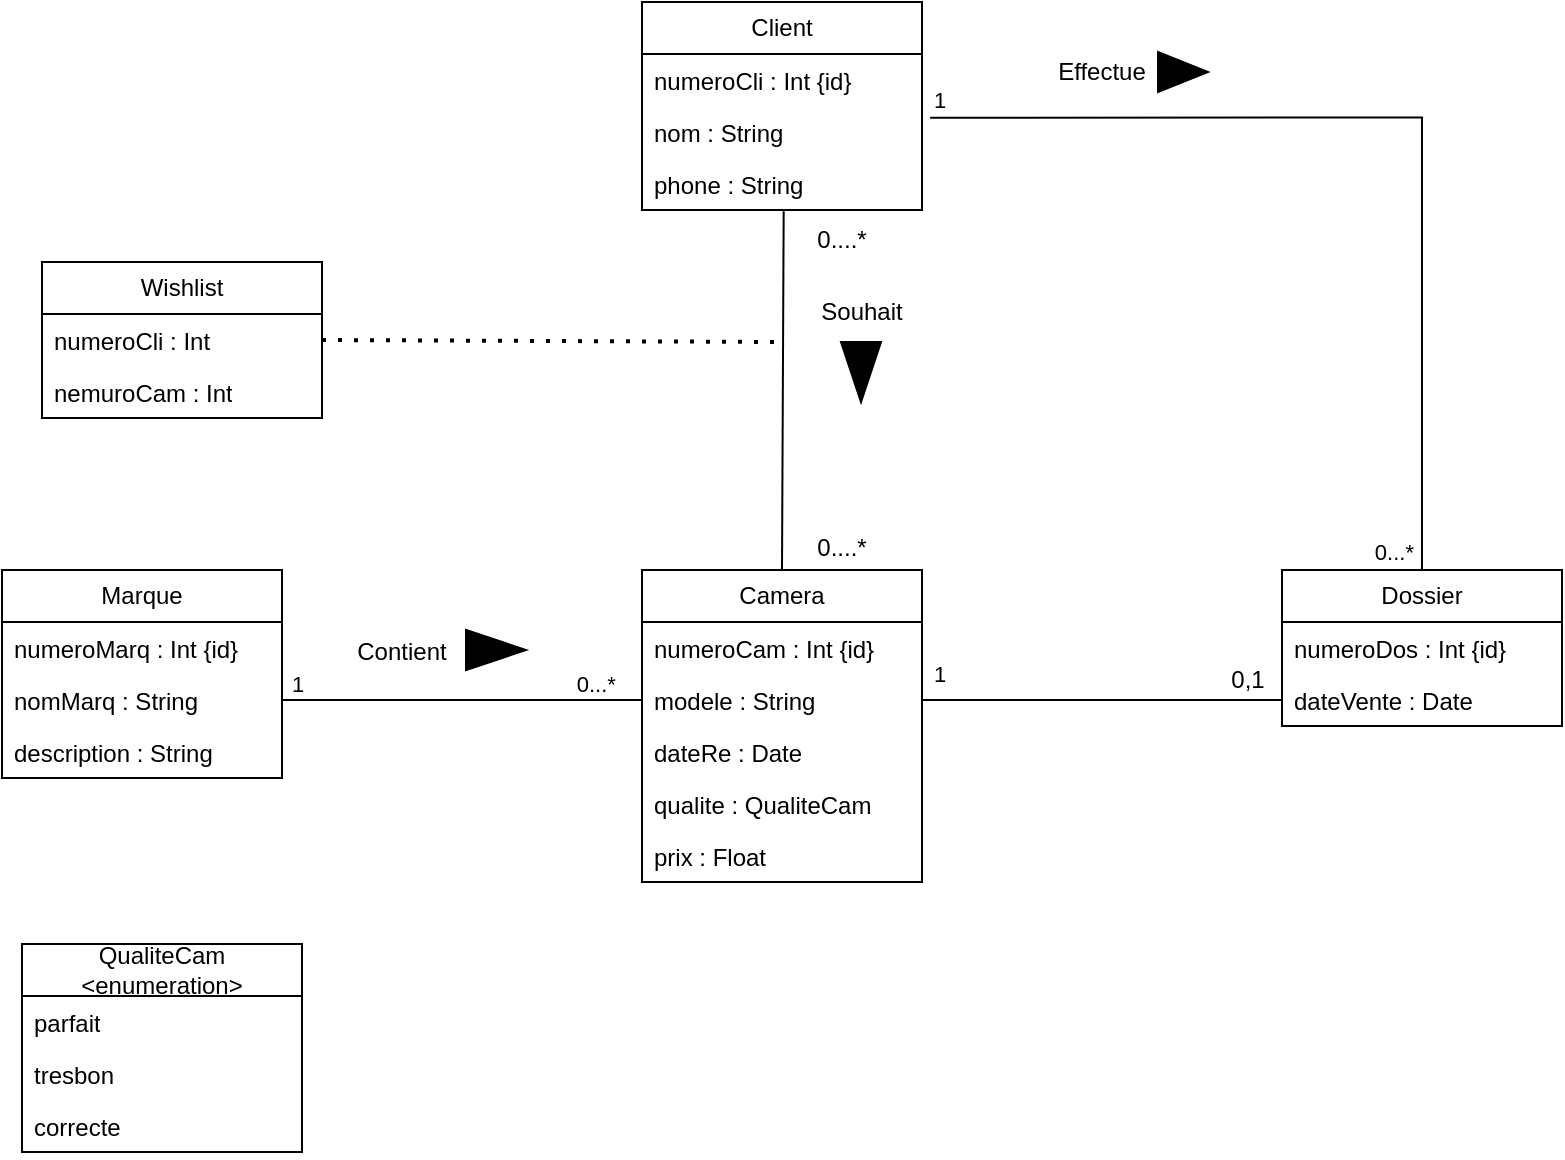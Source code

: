 <mxfile version="24.1.0" type="device">
  <diagram id="C5RBs43oDa-KdzZeNtuy" name="Page-1">
    <mxGraphModel dx="1034" dy="493" grid="1" gridSize="10" guides="1" tooltips="1" connect="1" arrows="1" fold="1" page="1" pageScale="1" pageWidth="827" pageHeight="1169" math="0" shadow="0">
      <root>
        <mxCell id="WIyWlLk6GJQsqaUBKTNV-0" />
        <mxCell id="WIyWlLk6GJQsqaUBKTNV-1" parent="WIyWlLk6GJQsqaUBKTNV-0" />
        <mxCell id="jLOvkWG2PqLjVk2SFlRB-3" value="Camera" style="swimlane;fontStyle=0;childLayout=stackLayout;horizontal=1;startSize=26;fillColor=none;horizontalStack=0;resizeParent=1;resizeParentMax=0;resizeLast=0;collapsible=1;marginBottom=0;whiteSpace=wrap;html=1;" parent="WIyWlLk6GJQsqaUBKTNV-1" vertex="1">
          <mxGeometry x="320" y="294" width="140" height="156" as="geometry">
            <mxRectangle x="-386" y="48" width="78" height="26" as="alternateBounds" />
          </mxGeometry>
        </mxCell>
        <mxCell id="jLOvkWG2PqLjVk2SFlRB-4" value="numeroCam : Int {id}" style="text;strokeColor=none;fillColor=none;align=left;verticalAlign=top;spacingLeft=4;spacingRight=4;overflow=hidden;rotatable=0;points=[[0,0.5],[1,0.5]];portConstraint=eastwest;whiteSpace=wrap;html=1;" parent="jLOvkWG2PqLjVk2SFlRB-3" vertex="1">
          <mxGeometry y="26" width="140" height="26" as="geometry" />
        </mxCell>
        <mxCell id="jLOvkWG2PqLjVk2SFlRB-6" value="modele : String&lt;div&gt;&lt;br&gt;&lt;/div&gt;" style="text;strokeColor=none;fillColor=none;align=left;verticalAlign=top;spacingLeft=4;spacingRight=4;overflow=hidden;rotatable=0;points=[[0,0.5],[1,0.5]];portConstraint=eastwest;whiteSpace=wrap;html=1;" parent="jLOvkWG2PqLjVk2SFlRB-3" vertex="1">
          <mxGeometry y="52" width="140" height="26" as="geometry" />
        </mxCell>
        <mxCell id="jLOvkWG2PqLjVk2SFlRB-29" value="dateRe : Date" style="text;strokeColor=none;fillColor=none;align=left;verticalAlign=top;spacingLeft=4;spacingRight=4;overflow=hidden;rotatable=0;points=[[0,0.5],[1,0.5]];portConstraint=eastwest;whiteSpace=wrap;html=1;" parent="jLOvkWG2PqLjVk2SFlRB-3" vertex="1">
          <mxGeometry y="78" width="140" height="26" as="geometry" />
        </mxCell>
        <mxCell id="jLOvkWG2PqLjVk2SFlRB-30" value="qualite : QualiteCam" style="text;strokeColor=none;fillColor=none;align=left;verticalAlign=top;spacingLeft=4;spacingRight=4;overflow=hidden;rotatable=0;points=[[0,0.5],[1,0.5]];portConstraint=eastwest;whiteSpace=wrap;html=1;" parent="jLOvkWG2PqLjVk2SFlRB-3" vertex="1">
          <mxGeometry y="104" width="140" height="26" as="geometry" />
        </mxCell>
        <mxCell id="jLOvkWG2PqLjVk2SFlRB-31" value="prix : Float" style="text;strokeColor=none;fillColor=none;align=left;verticalAlign=top;spacingLeft=4;spacingRight=4;overflow=hidden;rotatable=0;points=[[0,0.5],[1,0.5]];portConstraint=eastwest;whiteSpace=wrap;html=1;" parent="jLOvkWG2PqLjVk2SFlRB-3" vertex="1">
          <mxGeometry y="130" width="140" height="26" as="geometry" />
        </mxCell>
        <mxCell id="jLOvkWG2PqLjVk2SFlRB-7" value="Marque" style="swimlane;fontStyle=0;childLayout=stackLayout;horizontal=1;startSize=26;fillColor=none;horizontalStack=0;resizeParent=1;resizeParentMax=0;resizeLast=0;collapsible=1;marginBottom=0;whiteSpace=wrap;html=1;" parent="WIyWlLk6GJQsqaUBKTNV-1" vertex="1">
          <mxGeometry y="294" width="140" height="104" as="geometry" />
        </mxCell>
        <mxCell id="jLOvkWG2PqLjVk2SFlRB-8" value="numeroMarq : Int {id}" style="text;strokeColor=none;fillColor=none;align=left;verticalAlign=top;spacingLeft=4;spacingRight=4;overflow=hidden;rotatable=0;points=[[0,0.5],[1,0.5]];portConstraint=eastwest;whiteSpace=wrap;html=1;" parent="jLOvkWG2PqLjVk2SFlRB-7" vertex="1">
          <mxGeometry y="26" width="140" height="26" as="geometry" />
        </mxCell>
        <mxCell id="jLOvkWG2PqLjVk2SFlRB-9" value="nomMarq : String" style="text;strokeColor=none;fillColor=none;align=left;verticalAlign=top;spacingLeft=4;spacingRight=4;overflow=hidden;rotatable=0;points=[[0,0.5],[1,0.5]];portConstraint=eastwest;whiteSpace=wrap;html=1;" parent="jLOvkWG2PqLjVk2SFlRB-7" vertex="1">
          <mxGeometry y="52" width="140" height="26" as="geometry" />
        </mxCell>
        <mxCell id="jLOvkWG2PqLjVk2SFlRB-10" value="description : String" style="text;strokeColor=none;fillColor=none;align=left;verticalAlign=top;spacingLeft=4;spacingRight=4;overflow=hidden;rotatable=0;points=[[0,0.5],[1,0.5]];portConstraint=eastwest;whiteSpace=wrap;html=1;" parent="jLOvkWG2PqLjVk2SFlRB-7" vertex="1">
          <mxGeometry y="78" width="140" height="26" as="geometry" />
        </mxCell>
        <mxCell id="jLOvkWG2PqLjVk2SFlRB-11" value="Client" style="swimlane;fontStyle=0;childLayout=stackLayout;horizontal=1;startSize=26;fillColor=none;horizontalStack=0;resizeParent=1;resizeParentMax=0;resizeLast=0;collapsible=1;marginBottom=0;whiteSpace=wrap;html=1;" parent="WIyWlLk6GJQsqaUBKTNV-1" vertex="1">
          <mxGeometry x="320" y="10" width="140" height="104" as="geometry" />
        </mxCell>
        <mxCell id="jLOvkWG2PqLjVk2SFlRB-12" value="numeroCli : Int {id}" style="text;strokeColor=none;fillColor=none;align=left;verticalAlign=top;spacingLeft=4;spacingRight=4;overflow=hidden;rotatable=0;points=[[0,0.5],[1,0.5]];portConstraint=eastwest;whiteSpace=wrap;html=1;" parent="jLOvkWG2PqLjVk2SFlRB-11" vertex="1">
          <mxGeometry y="26" width="140" height="26" as="geometry" />
        </mxCell>
        <mxCell id="jLOvkWG2PqLjVk2SFlRB-13" value="nom : String" style="text;strokeColor=none;fillColor=none;align=left;verticalAlign=top;spacingLeft=4;spacingRight=4;overflow=hidden;rotatable=0;points=[[0,0.5],[1,0.5]];portConstraint=eastwest;whiteSpace=wrap;html=1;" parent="jLOvkWG2PqLjVk2SFlRB-11" vertex="1">
          <mxGeometry y="52" width="140" height="26" as="geometry" />
        </mxCell>
        <mxCell id="jLOvkWG2PqLjVk2SFlRB-14" value="phone : String" style="text;strokeColor=none;fillColor=none;align=left;verticalAlign=top;spacingLeft=4;spacingRight=4;overflow=hidden;rotatable=0;points=[[0,0.5],[1,0.5]];portConstraint=eastwest;whiteSpace=wrap;html=1;" parent="jLOvkWG2PqLjVk2SFlRB-11" vertex="1">
          <mxGeometry y="78" width="140" height="26" as="geometry" />
        </mxCell>
        <mxCell id="jLOvkWG2PqLjVk2SFlRB-15" value="Dossier" style="swimlane;fontStyle=0;childLayout=stackLayout;horizontal=1;startSize=26;fillColor=none;horizontalStack=0;resizeParent=1;resizeParentMax=0;resizeLast=0;collapsible=1;marginBottom=0;whiteSpace=wrap;html=1;" parent="WIyWlLk6GJQsqaUBKTNV-1" vertex="1">
          <mxGeometry x="640" y="294" width="140" height="78" as="geometry" />
        </mxCell>
        <mxCell id="jLOvkWG2PqLjVk2SFlRB-16" value="numeroDos : Int {id}" style="text;strokeColor=none;fillColor=none;align=left;verticalAlign=top;spacingLeft=4;spacingRight=4;overflow=hidden;rotatable=0;points=[[0,0.5],[1,0.5]];portConstraint=eastwest;whiteSpace=wrap;html=1;" parent="jLOvkWG2PqLjVk2SFlRB-15" vertex="1">
          <mxGeometry y="26" width="140" height="26" as="geometry" />
        </mxCell>
        <mxCell id="jLOvkWG2PqLjVk2SFlRB-19" value="dateVente : Date" style="text;strokeColor=none;fillColor=none;align=left;verticalAlign=top;spacingLeft=4;spacingRight=4;overflow=hidden;rotatable=0;points=[[0,0.5],[1,0.5]];portConstraint=eastwest;whiteSpace=wrap;html=1;" parent="jLOvkWG2PqLjVk2SFlRB-15" vertex="1">
          <mxGeometry y="52" width="140" height="26" as="geometry" />
        </mxCell>
        <mxCell id="jLOvkWG2PqLjVk2SFlRB-21" value="Wishlist" style="swimlane;fontStyle=0;childLayout=stackLayout;horizontal=1;startSize=26;fillColor=none;horizontalStack=0;resizeParent=1;resizeParentMax=0;resizeLast=0;collapsible=1;marginBottom=0;whiteSpace=wrap;html=1;" parent="WIyWlLk6GJQsqaUBKTNV-1" vertex="1">
          <mxGeometry x="20" y="140" width="140" height="78" as="geometry" />
        </mxCell>
        <mxCell id="jLOvkWG2PqLjVk2SFlRB-23" value="numeroCli : Int" style="text;strokeColor=none;fillColor=none;align=left;verticalAlign=top;spacingLeft=4;spacingRight=4;overflow=hidden;rotatable=0;points=[[0,0.5],[1,0.5]];portConstraint=eastwest;whiteSpace=wrap;html=1;" parent="jLOvkWG2PqLjVk2SFlRB-21" vertex="1">
          <mxGeometry y="26" width="140" height="26" as="geometry" />
        </mxCell>
        <mxCell id="jLOvkWG2PqLjVk2SFlRB-24" value="nemuroCam : Int" style="text;strokeColor=none;fillColor=none;align=left;verticalAlign=top;spacingLeft=4;spacingRight=4;overflow=hidden;rotatable=0;points=[[0,0.5],[1,0.5]];portConstraint=eastwest;whiteSpace=wrap;html=1;" parent="jLOvkWG2PqLjVk2SFlRB-21" vertex="1">
          <mxGeometry y="52" width="140" height="26" as="geometry" />
        </mxCell>
        <mxCell id="jLOvkWG2PqLjVk2SFlRB-25" value="QualiteCam&lt;div&gt;&amp;lt;enumeration&amp;gt;&lt;/div&gt;" style="swimlane;fontStyle=0;childLayout=stackLayout;horizontal=1;startSize=26;fillColor=none;horizontalStack=0;resizeParent=1;resizeParentMax=0;resizeLast=0;collapsible=1;marginBottom=0;whiteSpace=wrap;html=1;" parent="WIyWlLk6GJQsqaUBKTNV-1" vertex="1">
          <mxGeometry x="10" y="481" width="140" height="104" as="geometry" />
        </mxCell>
        <mxCell id="jLOvkWG2PqLjVk2SFlRB-26" value="parfait" style="text;strokeColor=none;fillColor=none;align=left;verticalAlign=top;spacingLeft=4;spacingRight=4;overflow=hidden;rotatable=0;points=[[0,0.5],[1,0.5]];portConstraint=eastwest;whiteSpace=wrap;html=1;" parent="jLOvkWG2PqLjVk2SFlRB-25" vertex="1">
          <mxGeometry y="26" width="140" height="26" as="geometry" />
        </mxCell>
        <mxCell id="jLOvkWG2PqLjVk2SFlRB-27" value="tresbon" style="text;strokeColor=none;fillColor=none;align=left;verticalAlign=top;spacingLeft=4;spacingRight=4;overflow=hidden;rotatable=0;points=[[0,0.5],[1,0.5]];portConstraint=eastwest;whiteSpace=wrap;html=1;" parent="jLOvkWG2PqLjVk2SFlRB-25" vertex="1">
          <mxGeometry y="52" width="140" height="26" as="geometry" />
        </mxCell>
        <mxCell id="jLOvkWG2PqLjVk2SFlRB-28" value="correcte" style="text;strokeColor=none;fillColor=none;align=left;verticalAlign=top;spacingLeft=4;spacingRight=4;overflow=hidden;rotatable=0;points=[[0,0.5],[1,0.5]];portConstraint=eastwest;whiteSpace=wrap;html=1;" parent="jLOvkWG2PqLjVk2SFlRB-25" vertex="1">
          <mxGeometry y="78" width="140" height="26" as="geometry" />
        </mxCell>
        <mxCell id="jLOvkWG2PqLjVk2SFlRB-36" value="" style="endArrow=none;html=1;edgeStyle=orthogonalEdgeStyle;rounded=0;exitX=1;exitY=0.5;exitDx=0;exitDy=0;entryX=0;entryY=0.5;entryDx=0;entryDy=0;" parent="WIyWlLk6GJQsqaUBKTNV-1" source="jLOvkWG2PqLjVk2SFlRB-6" edge="1">
          <mxGeometry relative="1" as="geometry">
            <mxPoint x="260" y="400" as="sourcePoint" />
            <mxPoint x="640" y="359" as="targetPoint" />
          </mxGeometry>
        </mxCell>
        <mxCell id="jLOvkWG2PqLjVk2SFlRB-37" value="1" style="edgeLabel;resizable=0;html=1;align=left;verticalAlign=bottom;" parent="jLOvkWG2PqLjVk2SFlRB-36" connectable="0" vertex="1">
          <mxGeometry x="-1" relative="1" as="geometry">
            <mxPoint x="4" y="-5" as="offset" />
          </mxGeometry>
        </mxCell>
        <mxCell id="jLOvkWG2PqLjVk2SFlRB-39" value="" style="endArrow=none;html=1;edgeStyle=orthogonalEdgeStyle;rounded=0;exitX=1.029;exitY=0.224;exitDx=0;exitDy=0;exitPerimeter=0;entryX=0.5;entryY=0;entryDx=0;entryDy=0;" parent="WIyWlLk6GJQsqaUBKTNV-1" source="jLOvkWG2PqLjVk2SFlRB-13" target="jLOvkWG2PqLjVk2SFlRB-15" edge="1">
          <mxGeometry relative="1" as="geometry">
            <mxPoint x="260" y="400" as="sourcePoint" />
            <mxPoint x="420" y="400" as="targetPoint" />
          </mxGeometry>
        </mxCell>
        <mxCell id="jLOvkWG2PqLjVk2SFlRB-40" value="1" style="edgeLabel;resizable=0;html=1;align=left;verticalAlign=bottom;" parent="jLOvkWG2PqLjVk2SFlRB-39" connectable="0" vertex="1">
          <mxGeometry x="-1" relative="1" as="geometry" />
        </mxCell>
        <mxCell id="jLOvkWG2PqLjVk2SFlRB-41" value="0...*" style="edgeLabel;resizable=0;html=1;align=right;verticalAlign=bottom;" parent="jLOvkWG2PqLjVk2SFlRB-39" connectable="0" vertex="1">
          <mxGeometry x="1" relative="1" as="geometry">
            <mxPoint x="-4" as="offset" />
          </mxGeometry>
        </mxCell>
        <mxCell id="jLOvkWG2PqLjVk2SFlRB-43" value="" style="endArrow=none;html=1;edgeStyle=orthogonalEdgeStyle;rounded=0;exitX=1;exitY=0.5;exitDx=0;exitDy=0;entryX=0;entryY=0.5;entryDx=0;entryDy=0;" parent="WIyWlLk6GJQsqaUBKTNV-1" source="jLOvkWG2PqLjVk2SFlRB-9" target="jLOvkWG2PqLjVk2SFlRB-6" edge="1">
          <mxGeometry relative="1" as="geometry">
            <mxPoint x="130" y="400" as="sourcePoint" />
            <mxPoint x="290" y="400" as="targetPoint" />
          </mxGeometry>
        </mxCell>
        <mxCell id="jLOvkWG2PqLjVk2SFlRB-44" value="1" style="edgeLabel;resizable=0;html=1;align=left;verticalAlign=bottom;" parent="jLOvkWG2PqLjVk2SFlRB-43" connectable="0" vertex="1">
          <mxGeometry x="-1" relative="1" as="geometry">
            <mxPoint x="3" as="offset" />
          </mxGeometry>
        </mxCell>
        <mxCell id="jLOvkWG2PqLjVk2SFlRB-45" value="0...*&amp;nbsp;" style="edgeLabel;resizable=0;html=1;align=right;verticalAlign=bottom;" parent="jLOvkWG2PqLjVk2SFlRB-43" connectable="0" vertex="1">
          <mxGeometry x="1" relative="1" as="geometry">
            <mxPoint x="-10" as="offset" />
          </mxGeometry>
        </mxCell>
        <mxCell id="HHRs_ixtMizwujDKyQZC-0" value="0,1" style="text;html=1;align=center;verticalAlign=middle;whiteSpace=wrap;rounded=0;" parent="WIyWlLk6GJQsqaUBKTNV-1" vertex="1">
          <mxGeometry x="593" y="334" width="60" height="30" as="geometry" />
        </mxCell>
        <mxCell id="HHRs_ixtMizwujDKyQZC-1" value="" style="endArrow=none;html=1;rounded=0;exitX=0.5;exitY=0;exitDx=0;exitDy=0;entryX=0.506;entryY=1.023;entryDx=0;entryDy=0;entryPerimeter=0;" parent="WIyWlLk6GJQsqaUBKTNV-1" source="jLOvkWG2PqLjVk2SFlRB-3" target="jLOvkWG2PqLjVk2SFlRB-14" edge="1">
          <mxGeometry width="50" height="50" relative="1" as="geometry">
            <mxPoint x="390" y="220" as="sourcePoint" />
            <mxPoint x="390" y="120" as="targetPoint" />
          </mxGeometry>
        </mxCell>
        <mxCell id="HHRs_ixtMizwujDKyQZC-2" value="" style="endArrow=none;dashed=1;html=1;dashPattern=1 3;strokeWidth=2;rounded=0;exitX=1;exitY=0.5;exitDx=0;exitDy=0;" parent="WIyWlLk6GJQsqaUBKTNV-1" source="jLOvkWG2PqLjVk2SFlRB-23" edge="1">
          <mxGeometry width="50" height="50" relative="1" as="geometry">
            <mxPoint x="220" y="178" as="sourcePoint" />
            <mxPoint x="390" y="180" as="targetPoint" />
          </mxGeometry>
        </mxCell>
        <mxCell id="HHRs_ixtMizwujDKyQZC-3" value="0....*" style="text;html=1;align=center;verticalAlign=middle;whiteSpace=wrap;rounded=0;" parent="WIyWlLk6GJQsqaUBKTNV-1" vertex="1">
          <mxGeometry x="390" y="114" width="60" height="30" as="geometry" />
        </mxCell>
        <mxCell id="HHRs_ixtMizwujDKyQZC-4" value="0....*" style="text;html=1;align=center;verticalAlign=middle;whiteSpace=wrap;rounded=0;" parent="WIyWlLk6GJQsqaUBKTNV-1" vertex="1">
          <mxGeometry x="390" y="268" width="60" height="30" as="geometry" />
        </mxCell>
        <mxCell id="HHRs_ixtMizwujDKyQZC-5" value="Contient" style="text;html=1;align=center;verticalAlign=middle;whiteSpace=wrap;rounded=0;" parent="WIyWlLk6GJQsqaUBKTNV-1" vertex="1">
          <mxGeometry x="170" y="320" width="60" height="30" as="geometry" />
        </mxCell>
        <mxCell id="HHRs_ixtMizwujDKyQZC-7" value="Effectue" style="text;html=1;align=center;verticalAlign=middle;whiteSpace=wrap;rounded=0;" parent="WIyWlLk6GJQsqaUBKTNV-1" vertex="1">
          <mxGeometry x="520" y="30" width="60" height="30" as="geometry" />
        </mxCell>
        <mxCell id="HHRs_ixtMizwujDKyQZC-9" value="Souhait" style="text;html=1;align=center;verticalAlign=middle;whiteSpace=wrap;rounded=0;" parent="WIyWlLk6GJQsqaUBKTNV-1" vertex="1">
          <mxGeometry x="400" y="150" width="60" height="30" as="geometry" />
        </mxCell>
        <mxCell id="CFZUaGIFzDIzDDYxdkP--0" value="" style="shape=mxgraph.arrows2.wedgeArrow;html=1;bendable=0;startWidth=10;fillColor=strokeColor;defaultFillColor=invert;defaultGradientColor=invert;rounded=0;" edge="1" parent="WIyWlLk6GJQsqaUBKTNV-1">
          <mxGeometry width="100" height="100" relative="1" as="geometry">
            <mxPoint x="429.5" y="180" as="sourcePoint" />
            <mxPoint x="429.5" y="210" as="targetPoint" />
          </mxGeometry>
        </mxCell>
        <mxCell id="CFZUaGIFzDIzDDYxdkP--3" value="" style="shape=mxgraph.arrows2.wedgeArrow;html=1;bendable=0;startWidth=10;fillColor=strokeColor;defaultFillColor=invert;defaultGradientColor=invert;rounded=0;exitX=0.75;exitY=1;exitDx=0;exitDy=0;" edge="1" parent="WIyWlLk6GJQsqaUBKTNV-1">
          <mxGeometry width="100" height="100" relative="1" as="geometry">
            <mxPoint x="578" y="45" as="sourcePoint" />
            <mxPoint x="603" y="45" as="targetPoint" />
          </mxGeometry>
        </mxCell>
        <mxCell id="CFZUaGIFzDIzDDYxdkP--4" value="" style="shape=mxgraph.arrows2.wedgeArrow;html=1;bendable=0;startWidth=10;fillColor=strokeColor;defaultFillColor=invert;defaultGradientColor=invert;rounded=0;" edge="1" parent="WIyWlLk6GJQsqaUBKTNV-1">
          <mxGeometry width="100" height="100" relative="1" as="geometry">
            <mxPoint x="232" y="334" as="sourcePoint" />
            <mxPoint x="262" y="334" as="targetPoint" />
          </mxGeometry>
        </mxCell>
      </root>
    </mxGraphModel>
  </diagram>
</mxfile>
